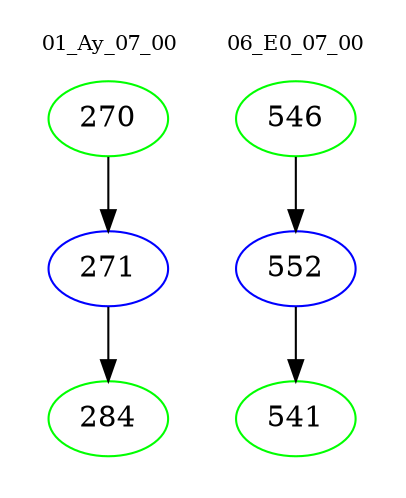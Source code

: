 digraph{
subgraph cluster_0 {
color = white
label = "01_Ay_07_00";
fontsize=10;
T0_270 [label="270", color="green"]
T0_270 -> T0_271 [color="black"]
T0_271 [label="271", color="blue"]
T0_271 -> T0_284 [color="black"]
T0_284 [label="284", color="green"]
}
subgraph cluster_1 {
color = white
label = "06_E0_07_00";
fontsize=10;
T1_546 [label="546", color="green"]
T1_546 -> T1_552 [color="black"]
T1_552 [label="552", color="blue"]
T1_552 -> T1_541 [color="black"]
T1_541 [label="541", color="green"]
}
}
